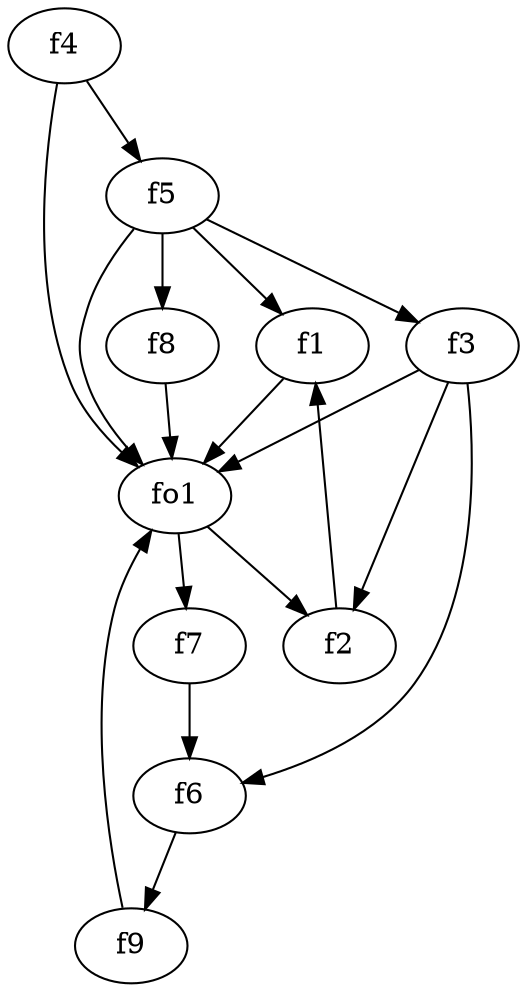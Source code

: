 strict digraph  {
f1;
f2;
f3;
f4;
f5;
f6;
f7;
f8;
f9;
fo1;
f1 -> fo1  [weight=2];
f2 -> f1  [weight=2];
f3 -> fo1  [weight=2];
f3 -> f2  [weight=2];
f3 -> f6  [weight=2];
f4 -> fo1  [weight=2];
f4 -> f5  [weight=2];
f5 -> f1  [weight=2];
f5 -> f3  [weight=2];
f5 -> f8  [weight=2];
f5 -> fo1  [weight=2];
f6 -> f9  [weight=2];
f7 -> f6  [weight=2];
f8 -> fo1  [weight=2];
f9 -> fo1  [weight=2];
fo1 -> f7  [weight=2];
fo1 -> f2  [weight=2];
}
